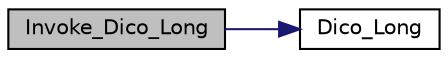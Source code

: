 digraph "Invoke_Dico_Long"
{
  edge [fontname="Helvetica",fontsize="10",labelfontname="Helvetica",labelfontsize="10"];
  node [fontname="Helvetica",fontsize="10",shape=record];
  rankdir="LR";
  Node1 [label="Invoke_Dico_Long",height=0.2,width=0.4,color="black", fillcolor="grey75", style="filled", fontcolor="black"];
  Node1 -> Node2 [color="midnightblue",fontsize="10",style="solid",fontname="Helvetica"];
  Node2 [label="Dico_Long",height=0.2,width=0.4,color="black", fillcolor="white", style="filled",URL="$alpha__any_8c.html#a0c1626087462615c013827c662cb8214"];
}
